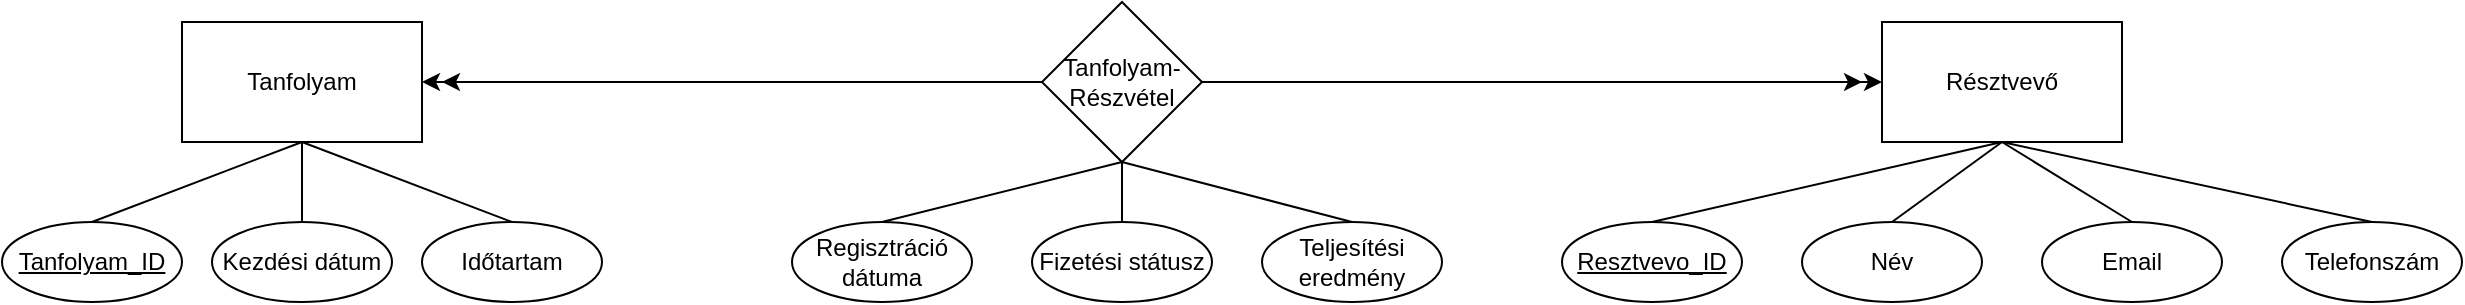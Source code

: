 <mxfile version="26.1.3">
  <diagram name="Page-1" id="lRHZFAwA4tZSMQhSx_LC">
    <mxGraphModel dx="1313" dy="819" grid="1" gridSize="10" guides="1" tooltips="1" connect="1" arrows="1" fold="1" page="1" pageScale="1" pageWidth="850" pageHeight="1100" math="0" shadow="0">
      <root>
        <mxCell id="0" />
        <mxCell id="1" parent="0" />
        <mxCell id="kYcVlotOvuIv47Q7m2HT-189" value="Tanfolyam " style="rounded=0;whiteSpace=wrap;html=1;" vertex="1" parent="1">
          <mxGeometry x="120" y="330" width="120" height="60" as="geometry" />
        </mxCell>
        <mxCell id="kYcVlotOvuIv47Q7m2HT-190" value="Résztvevő " style="rounded=0;whiteSpace=wrap;html=1;" vertex="1" parent="1">
          <mxGeometry x="970" y="330" width="120" height="60" as="geometry" />
        </mxCell>
        <mxCell id="kYcVlotOvuIv47Q7m2HT-191" value="&lt;u&gt;Tanfolyam_ID&lt;/u&gt;" style="ellipse;whiteSpace=wrap;html=1;" vertex="1" parent="1">
          <mxGeometry x="30" y="430" width="90" height="40" as="geometry" />
        </mxCell>
        <mxCell id="kYcVlotOvuIv47Q7m2HT-192" value="Kezdési dátum" style="ellipse;whiteSpace=wrap;html=1;" vertex="1" parent="1">
          <mxGeometry x="135" y="430" width="90" height="40" as="geometry" />
        </mxCell>
        <mxCell id="kYcVlotOvuIv47Q7m2HT-193" value="Időtartam" style="ellipse;whiteSpace=wrap;html=1;" vertex="1" parent="1">
          <mxGeometry x="240" y="430" width="90" height="40" as="geometry" />
        </mxCell>
        <mxCell id="kYcVlotOvuIv47Q7m2HT-195" value="&lt;u&gt;Resztvevo_ID&lt;/u&gt;" style="ellipse;whiteSpace=wrap;html=1;" vertex="1" parent="1">
          <mxGeometry x="810" y="430" width="90" height="40" as="geometry" />
        </mxCell>
        <mxCell id="kYcVlotOvuIv47Q7m2HT-196" value="Név" style="ellipse;whiteSpace=wrap;html=1;" vertex="1" parent="1">
          <mxGeometry x="930" y="430" width="90" height="40" as="geometry" />
        </mxCell>
        <mxCell id="kYcVlotOvuIv47Q7m2HT-198" value="Email" style="ellipse;whiteSpace=wrap;html=1;" vertex="1" parent="1">
          <mxGeometry x="1050" y="430" width="90" height="40" as="geometry" />
        </mxCell>
        <mxCell id="kYcVlotOvuIv47Q7m2HT-199" value="Telefonszám" style="ellipse;whiteSpace=wrap;html=1;" vertex="1" parent="1">
          <mxGeometry x="1170" y="430" width="90" height="40" as="geometry" />
        </mxCell>
        <mxCell id="kYcVlotOvuIv47Q7m2HT-200" value="" style="endArrow=none;html=1;rounded=0;entryX=0.5;entryY=1;entryDx=0;entryDy=0;exitX=0.5;exitY=0;exitDx=0;exitDy=0;" edge="1" parent="1" source="kYcVlotOvuIv47Q7m2HT-191" target="kYcVlotOvuIv47Q7m2HT-189">
          <mxGeometry width="50" height="50" relative="1" as="geometry">
            <mxPoint x="370" y="390" as="sourcePoint" />
            <mxPoint x="420" y="340" as="targetPoint" />
          </mxGeometry>
        </mxCell>
        <mxCell id="kYcVlotOvuIv47Q7m2HT-201" value="" style="endArrow=none;html=1;rounded=0;entryX=0.5;entryY=1;entryDx=0;entryDy=0;exitX=0.5;exitY=0;exitDx=0;exitDy=0;" edge="1" parent="1" source="kYcVlotOvuIv47Q7m2HT-192" target="kYcVlotOvuIv47Q7m2HT-189">
          <mxGeometry width="50" height="50" relative="1" as="geometry">
            <mxPoint x="370" y="390" as="sourcePoint" />
            <mxPoint x="420" y="340" as="targetPoint" />
          </mxGeometry>
        </mxCell>
        <mxCell id="kYcVlotOvuIv47Q7m2HT-202" value="" style="endArrow=none;html=1;rounded=0;entryX=0.5;entryY=1;entryDx=0;entryDy=0;exitX=0.5;exitY=0;exitDx=0;exitDy=0;" edge="1" parent="1" source="kYcVlotOvuIv47Q7m2HT-193" target="kYcVlotOvuIv47Q7m2HT-189">
          <mxGeometry width="50" height="50" relative="1" as="geometry">
            <mxPoint x="370" y="390" as="sourcePoint" />
            <mxPoint x="420" y="340" as="targetPoint" />
          </mxGeometry>
        </mxCell>
        <mxCell id="kYcVlotOvuIv47Q7m2HT-204" value="" style="endArrow=none;html=1;rounded=0;entryX=0.5;entryY=1;entryDx=0;entryDy=0;exitX=0.5;exitY=0;exitDx=0;exitDy=0;" edge="1" parent="1" source="kYcVlotOvuIv47Q7m2HT-195" target="kYcVlotOvuIv47Q7m2HT-190">
          <mxGeometry width="50" height="50" relative="1" as="geometry">
            <mxPoint x="370" y="390" as="sourcePoint" />
            <mxPoint x="420" y="340" as="targetPoint" />
          </mxGeometry>
        </mxCell>
        <mxCell id="kYcVlotOvuIv47Q7m2HT-205" value="" style="endArrow=none;html=1;rounded=0;entryX=0.5;entryY=1;entryDx=0;entryDy=0;exitX=0.5;exitY=0;exitDx=0;exitDy=0;" edge="1" parent="1" source="kYcVlotOvuIv47Q7m2HT-196" target="kYcVlotOvuIv47Q7m2HT-190">
          <mxGeometry width="50" height="50" relative="1" as="geometry">
            <mxPoint x="370" y="390" as="sourcePoint" />
            <mxPoint x="420" y="340" as="targetPoint" />
          </mxGeometry>
        </mxCell>
        <mxCell id="kYcVlotOvuIv47Q7m2HT-206" value="" style="endArrow=none;html=1;rounded=0;exitX=0.5;exitY=0;exitDx=0;exitDy=0;entryX=0.5;entryY=1;entryDx=0;entryDy=0;" edge="1" parent="1" source="kYcVlotOvuIv47Q7m2HT-198" target="kYcVlotOvuIv47Q7m2HT-190">
          <mxGeometry width="50" height="50" relative="1" as="geometry">
            <mxPoint x="370" y="390" as="sourcePoint" />
            <mxPoint x="420" y="340" as="targetPoint" />
          </mxGeometry>
        </mxCell>
        <mxCell id="kYcVlotOvuIv47Q7m2HT-207" value="" style="endArrow=none;html=1;rounded=0;entryX=0.5;entryY=1;entryDx=0;entryDy=0;exitX=0.5;exitY=0;exitDx=0;exitDy=0;" edge="1" parent="1" source="kYcVlotOvuIv47Q7m2HT-199" target="kYcVlotOvuIv47Q7m2HT-190">
          <mxGeometry width="50" height="50" relative="1" as="geometry">
            <mxPoint x="370" y="390" as="sourcePoint" />
            <mxPoint x="420" y="340" as="targetPoint" />
          </mxGeometry>
        </mxCell>
        <mxCell id="kYcVlotOvuIv47Q7m2HT-208" value="Tanfolyam-Részvétel" style="rhombus;whiteSpace=wrap;html=1;" vertex="1" parent="1">
          <mxGeometry x="550" y="320" width="80" height="80" as="geometry" />
        </mxCell>
        <mxCell id="kYcVlotOvuIv47Q7m2HT-209" value="" style="endArrow=classic;html=1;rounded=0;entryX=1;entryY=0.5;entryDx=0;entryDy=0;exitX=0;exitY=0.5;exitDx=0;exitDy=0;" edge="1" parent="1" source="kYcVlotOvuIv47Q7m2HT-208" target="kYcVlotOvuIv47Q7m2HT-189">
          <mxGeometry width="50" height="50" relative="1" as="geometry">
            <mxPoint x="370" y="390" as="sourcePoint" />
            <mxPoint x="420" y="340" as="targetPoint" />
          </mxGeometry>
        </mxCell>
        <mxCell id="kYcVlotOvuIv47Q7m2HT-210" value="" style="endArrow=classic;html=1;rounded=0;entryX=0;entryY=0.5;entryDx=0;entryDy=0;exitX=1;exitY=0.5;exitDx=0;exitDy=0;" edge="1" parent="1" source="kYcVlotOvuIv47Q7m2HT-208" target="kYcVlotOvuIv47Q7m2HT-190">
          <mxGeometry width="50" height="50" relative="1" as="geometry">
            <mxPoint x="370" y="390" as="sourcePoint" />
            <mxPoint x="420" y="340" as="targetPoint" />
          </mxGeometry>
        </mxCell>
        <mxCell id="kYcVlotOvuIv47Q7m2HT-212" value="Regisztráció dátuma" style="ellipse;whiteSpace=wrap;html=1;" vertex="1" parent="1">
          <mxGeometry x="425" y="430" width="90" height="40" as="geometry" />
        </mxCell>
        <mxCell id="kYcVlotOvuIv47Q7m2HT-213" value="Fizetési státusz" style="ellipse;whiteSpace=wrap;html=1;" vertex="1" parent="1">
          <mxGeometry x="545" y="430" width="90" height="40" as="geometry" />
        </mxCell>
        <mxCell id="kYcVlotOvuIv47Q7m2HT-214" value="Teljesítési eredmény" style="ellipse;whiteSpace=wrap;html=1;" vertex="1" parent="1">
          <mxGeometry x="660" y="430" width="90" height="40" as="geometry" />
        </mxCell>
        <mxCell id="kYcVlotOvuIv47Q7m2HT-215" value="" style="endArrow=none;html=1;rounded=0;entryX=0.5;entryY=1;entryDx=0;entryDy=0;exitX=0.5;exitY=0;exitDx=0;exitDy=0;" edge="1" parent="1" source="kYcVlotOvuIv47Q7m2HT-212" target="kYcVlotOvuIv47Q7m2HT-208">
          <mxGeometry width="50" height="50" relative="1" as="geometry">
            <mxPoint x="560" y="420" as="sourcePoint" />
            <mxPoint x="610" y="370" as="targetPoint" />
          </mxGeometry>
        </mxCell>
        <mxCell id="kYcVlotOvuIv47Q7m2HT-216" value="" style="endArrow=none;html=1;rounded=0;entryX=0.5;entryY=1;entryDx=0;entryDy=0;exitX=0.5;exitY=0;exitDx=0;exitDy=0;" edge="1" parent="1" source="kYcVlotOvuIv47Q7m2HT-213" target="kYcVlotOvuIv47Q7m2HT-208">
          <mxGeometry width="50" height="50" relative="1" as="geometry">
            <mxPoint x="560" y="420" as="sourcePoint" />
            <mxPoint x="610" y="370" as="targetPoint" />
          </mxGeometry>
        </mxCell>
        <mxCell id="kYcVlotOvuIv47Q7m2HT-217" value="" style="endArrow=none;html=1;rounded=0;entryX=0.5;entryY=1;entryDx=0;entryDy=0;exitX=0.5;exitY=0;exitDx=0;exitDy=0;" edge="1" parent="1" source="kYcVlotOvuIv47Q7m2HT-214" target="kYcVlotOvuIv47Q7m2HT-208">
          <mxGeometry width="50" height="50" relative="1" as="geometry">
            <mxPoint x="560" y="420" as="sourcePoint" />
            <mxPoint x="670" y="400" as="targetPoint" />
          </mxGeometry>
        </mxCell>
        <mxCell id="kYcVlotOvuIv47Q7m2HT-218" value="" style="endArrow=classic;html=1;rounded=0;exitX=0;exitY=0.5;exitDx=0;exitDy=0;" edge="1" parent="1" source="kYcVlotOvuIv47Q7m2HT-208">
          <mxGeometry width="50" height="50" relative="1" as="geometry">
            <mxPoint x="560" y="420" as="sourcePoint" />
            <mxPoint x="250" y="360" as="targetPoint" />
          </mxGeometry>
        </mxCell>
        <mxCell id="kYcVlotOvuIv47Q7m2HT-219" value="" style="endArrow=classic;html=1;rounded=0;exitX=1;exitY=0.5;exitDx=0;exitDy=0;" edge="1" parent="1" source="kYcVlotOvuIv47Q7m2HT-208">
          <mxGeometry width="50" height="50" relative="1" as="geometry">
            <mxPoint x="560" y="420" as="sourcePoint" />
            <mxPoint x="960" y="360" as="targetPoint" />
          </mxGeometry>
        </mxCell>
      </root>
    </mxGraphModel>
  </diagram>
</mxfile>
